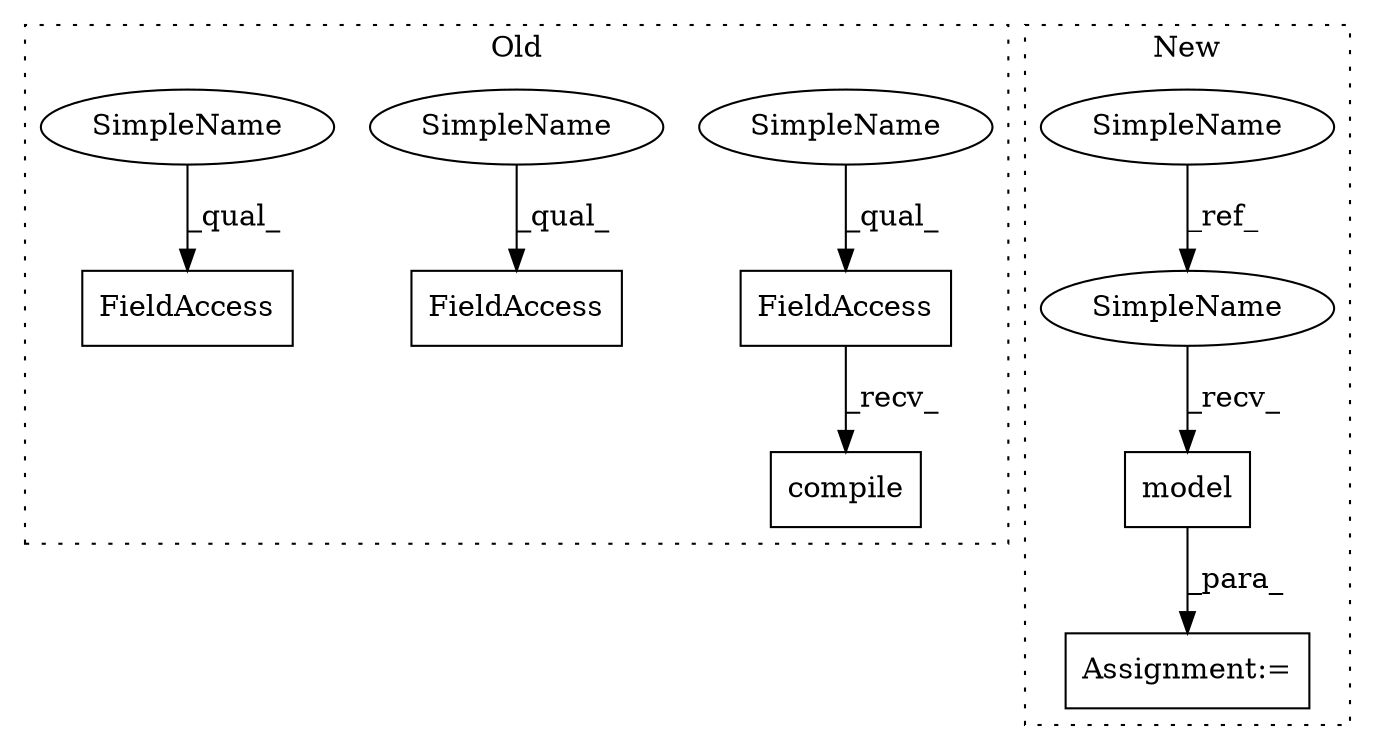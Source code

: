 digraph G {
subgraph cluster0 {
1 [label="compile" a="32" s="6022" l="9" shape="box"];
4 [label="FieldAccess" a="22" s="6015" l="6" shape="box"];
6 [label="FieldAccess" a="22" s="6151" l="6" shape="box"];
7 [label="FieldAccess" a="22" s="6088" l="6" shape="box"];
9 [label="SimpleName" a="42" s="6015" l="4" shape="ellipse"];
10 [label="SimpleName" a="42" s="6151" l="4" shape="ellipse"];
11 [label="SimpleName" a="42" s="6088" l="4" shape="ellipse"];
label = "Old";
style="dotted";
}
subgraph cluster1 {
2 [label="model" a="32" s="5444" l="7" shape="box"];
3 [label="Assignment:=" a="7" s="5438" l="1" shape="box"];
5 [label="SimpleName" a="42" s="5307" l="4" shape="ellipse"];
8 [label="SimpleName" a="42" s="5439" l="4" shape="ellipse"];
label = "New";
style="dotted";
}
2 -> 3 [label="_para_"];
4 -> 1 [label="_recv_"];
5 -> 8 [label="_ref_"];
8 -> 2 [label="_recv_"];
9 -> 4 [label="_qual_"];
10 -> 6 [label="_qual_"];
11 -> 7 [label="_qual_"];
}